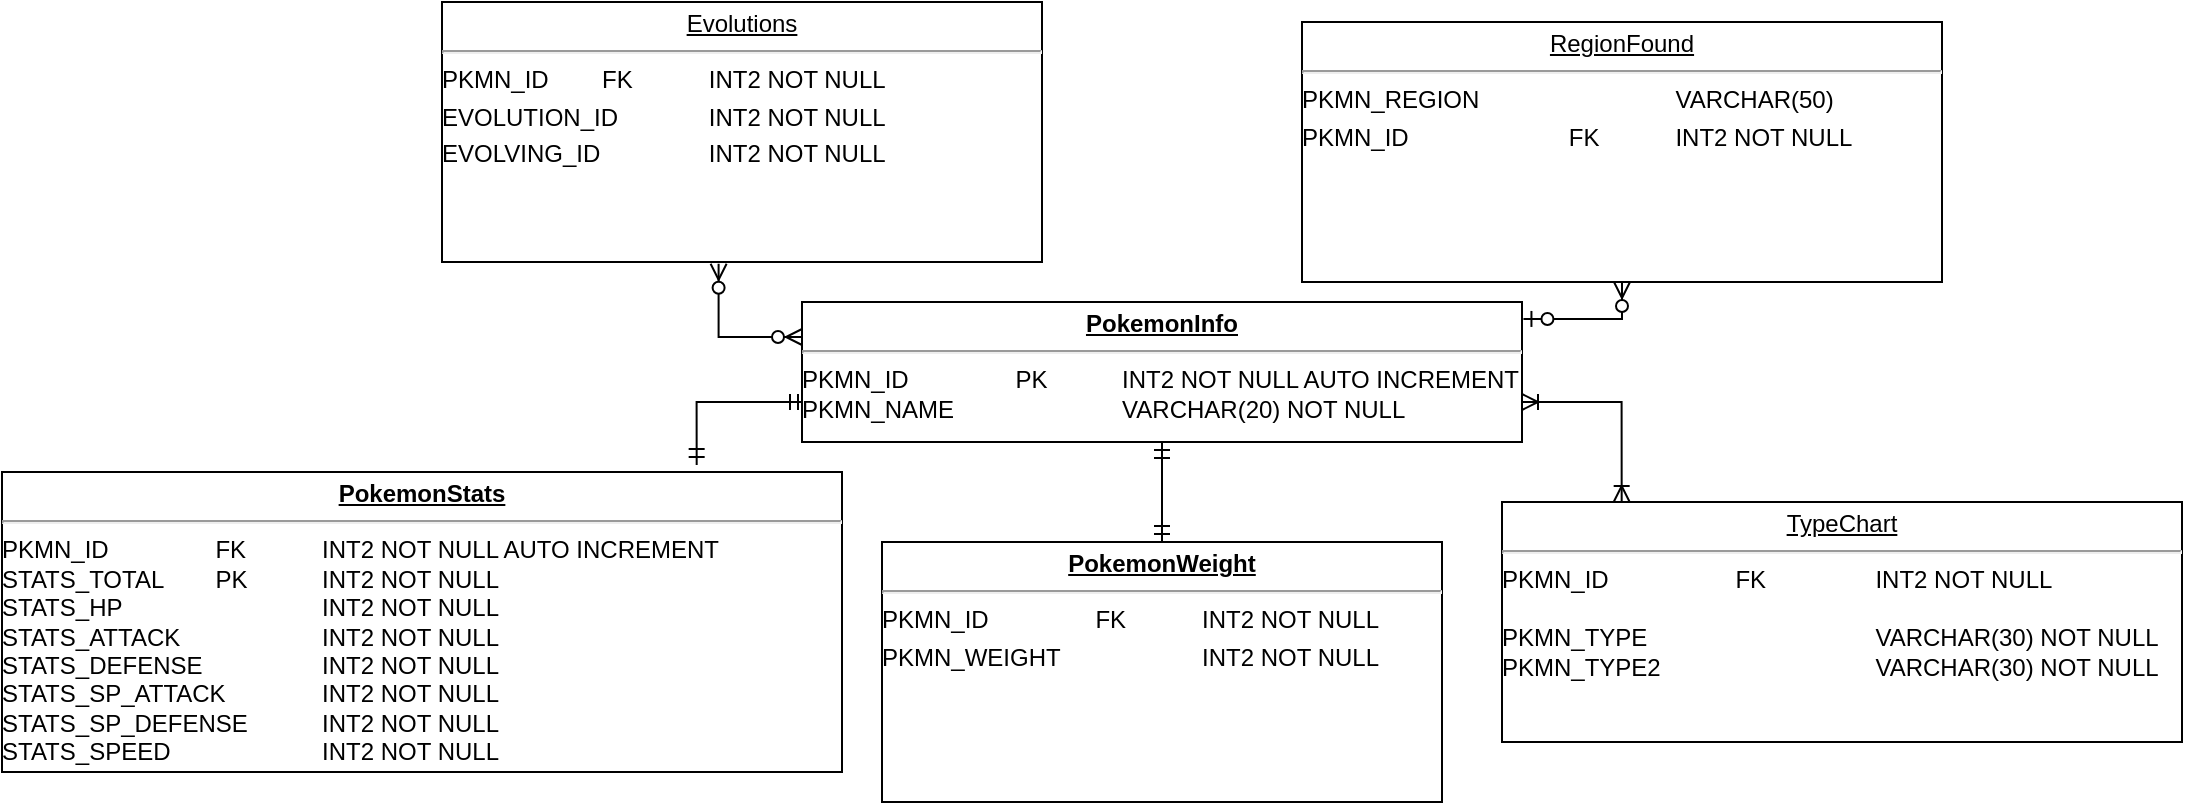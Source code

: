 <mxfile version="18.0.2" type="device"><diagram name="Page-1" id="a7904f86-f2b4-8e86-fa97-74104820619b"><mxGraphModel dx="4502" dy="1612" grid="1" gridSize="10" guides="1" tooltips="1" connect="1" arrows="1" fold="1" page="1" pageScale="1" pageWidth="1100" pageHeight="850" background="none" math="0" shadow="0"><root><mxCell id="0"/><mxCell id="1" parent="0"/><mxCell id="A2FXuVU_EJ5Gvr38t1k_-1" value="&lt;p style=&quot;margin: 0px ; margin-top: 4px ; text-align: center ; text-decoration: underline&quot;&gt;&lt;b&gt;PokemonStats&lt;/b&gt;&lt;br&gt;&lt;/p&gt;&lt;hr&gt;&lt;div&gt;PKMN_ID&lt;span style=&quot;&quot;&gt;&#9;&lt;span style=&quot;white-space: pre;&quot;&gt;&#9;&lt;/span&gt;&lt;span style=&quot;white-space: pre;&quot;&gt;&#9;&lt;/span&gt;F&lt;/span&gt;K&lt;span style=&quot;&quot;&gt;&#9;&lt;span style=&quot;white-space: pre;&quot;&gt;&#9;&lt;/span&gt;&lt;span style=&quot;white-space: pre;&quot;&gt;&#9;&lt;/span&gt;&lt;/span&gt;INT2 NOT NULL AUTO INCREMENT&lt;br&gt;&lt;/div&gt;&lt;div&gt;STATS_TOTAL&lt;span style=&quot;&quot;&gt;&#9;&lt;span style=&quot;white-space: pre;&quot;&gt;&#9;&lt;/span&gt;PK&lt;span style=&quot;white-space: pre;&quot;&gt;&#9;&lt;/span&gt;&lt;span style=&quot;white-space: pre;&quot;&gt;&#9;&lt;/span&gt;&lt;/span&gt;INT2 NOT NULL&lt;/div&gt;&lt;div&gt;STATS_HP&lt;span style=&quot;white-space: pre;&quot;&gt;&#9;&lt;/span&gt;&lt;span style=&quot;white-space: pre;&quot;&gt;&#9;&lt;/span&gt;&lt;span style=&quot;white-space: pre;&quot;&gt;&#9;&lt;/span&gt;&lt;span style=&quot;white-space: pre;&quot;&gt;&#9;&lt;/span&gt;INT2 NOT NULL&lt;/div&gt;&lt;div&gt;STATS_ATTACK&lt;span style=&quot;white-space: pre;&quot;&gt;&#9;&lt;/span&gt;&lt;span style=&quot;white-space: pre;&quot;&gt;&#9;&lt;/span&gt;&lt;span style=&quot;white-space: pre;&quot;&gt;&#9;&lt;/span&gt;INT2 NOT NULL&lt;span style=&quot;&quot;&gt;&lt;/span&gt;&lt;/div&gt;&lt;div&gt;STATS_DEFENSE&lt;span style=&quot;white-space: pre;&quot;&gt;&#9;&lt;/span&gt;&lt;span style=&quot;white-space: pre;&quot;&gt;&#9;&lt;/span&gt;&lt;span style=&quot;white-space: pre;&quot;&gt;&#9;&lt;/span&gt;INT2 NOT NULL&lt;span style=&quot;&quot;&gt;&lt;/span&gt;&lt;span style=&quot;&quot;&gt;&lt;/span&gt;&lt;span style=&quot;&quot;&gt;&lt;/span&gt;&lt;span style=&quot;&quot;&gt;&lt;/span&gt;&lt;/div&gt;&lt;div&gt;STATS_SP_ATTACK&lt;span style=&quot;white-space: pre;&quot;&gt;&#9;&lt;/span&gt;&lt;span style=&quot;white-space: pre;&quot;&gt;&#9;&lt;/span&gt;INT2 NOT NULL&lt;span style=&quot;&quot;&gt;&lt;/span&gt;&lt;/div&gt;&lt;div&gt;STATS_SP_DEFENSE&lt;span style=&quot;white-space: pre;&quot;&gt;&#9;&lt;/span&gt;&lt;span style=&quot;white-space: pre;&quot;&gt;&#9;&lt;/span&gt;INT2 NOT NULL&lt;span style=&quot;&quot;&gt;&lt;/span&gt;&lt;/div&gt;&lt;div&gt;STATS_SPEED&lt;span style=&quot;white-space: pre;&quot;&gt;&#9;&lt;/span&gt;&lt;span style=&quot;white-space: pre;&quot;&gt;&#9;&lt;/span&gt;&lt;span style=&quot;white-space: pre;&quot;&gt;&#9;&lt;/span&gt;INT2 NOT NULL&lt;br&gt;&lt;/div&gt;" style="verticalAlign=top;align=left;overflow=fill;fontSize=12;fontFamily=Helvetica;html=1;rounded=0;shadow=0;comic=0;labelBackgroundColor=none;strokeWidth=1" parent="1" vertex="1"><mxGeometry x="-1580" y="-365" width="420" height="150" as="geometry"/></mxCell><mxCell id="A2FXuVU_EJ5Gvr38t1k_-2" value="&lt;p style=&quot;margin: 0px ; margin-top: 4px ; text-align: center ; text-decoration: underline&quot;&gt;TypeChart&lt;br&gt;&lt;/p&gt;&lt;div&gt;&lt;hr&gt;&lt;/div&gt;PKMN_ID&lt;span style=&quot;white-space: pre&quot;&gt;&#9;&lt;span style=&quot;white-space: pre&quot;&gt;&#9;&lt;/span&gt; &lt;/span&gt;&amp;nbsp; FK&lt;span style=&quot;white-space: pre;&quot;&gt;&#9;&lt;/span&gt;&lt;span style=&quot;white-space: pre;&quot;&gt;&#9;&lt;/span&gt;INT2 NOT NULL&lt;br&gt;&lt;br&gt;&lt;div&gt;PKMN_TYPE&lt;span style=&quot;white-space: pre;&quot;&gt;&#9;&lt;/span&gt;&lt;span style=&quot;white-space: pre;&quot;&gt;&#9;&lt;/span&gt;&lt;span style=&quot;white-space: pre;&quot;&gt;&#9;&lt;span style=&quot;white-space: pre;&quot;&gt;&#9;&lt;span style=&quot;white-space: pre;&quot;&gt;&#9;&lt;/span&gt;V&lt;/span&gt;A&lt;/span&gt;RCHAR(30) NOT NULL&lt;/div&gt;&lt;div&gt;PKMN_TYPE2&lt;span style=&quot;white-space: pre;&quot;&gt;&#9;&lt;/span&gt;&lt;span style=&quot;white-space: pre;&quot;&gt;&#9;&lt;/span&gt;&lt;span style=&quot;white-space: pre;&quot;&gt;&#9;&lt;/span&gt;&lt;span style=&quot;white-space: pre;&quot;&gt;&#9;&lt;/span&gt;VARCHAR(30) NOT NULL&lt;/div&gt;&lt;div&gt;&lt;br&gt;&lt;/div&gt;&lt;div&gt;&lt;br&gt;&lt;/div&gt;" style="verticalAlign=top;align=left;overflow=fill;fontSize=12;fontFamily=Helvetica;html=1;rounded=0;shadow=0;comic=0;labelBackgroundColor=none;strokeWidth=1" parent="1" vertex="1"><mxGeometry x="-830" y="-350" width="340" height="120" as="geometry"/></mxCell><mxCell id="g6u-WucvSPSHZre78Pa3-4" style="edgeStyle=orthogonalEdgeStyle;rounded=0;orthogonalLoop=1;jettySize=auto;html=1;entryX=0.5;entryY=0;entryDx=0;entryDy=0;endArrow=ERmandOne;endFill=0;" parent="1" source="YocmU9KsulH8usN9evJD-2" target="g6u-WucvSPSHZre78Pa3-2" edge="1"><mxGeometry relative="1" as="geometry"/></mxCell><mxCell id="YocmU9KsulH8usN9evJD-2" value="&lt;p style=&quot;margin: 0px ; margin-top: 4px ; text-align: center ; text-decoration: underline&quot;&gt;&lt;b&gt;PokemonInfo&lt;/b&gt;&lt;br&gt;&lt;/p&gt;&lt;hr&gt;&lt;div&gt;PKMN_ID&lt;span style=&quot;white-space: pre&quot;&gt;&#9;&lt;/span&gt;&lt;span style=&quot;white-space: pre&quot;&gt;&#9;&lt;/span&gt;PK&lt;span style=&quot;white-space: pre;&quot;&gt;&#9;&lt;/span&gt;&lt;span style=&quot;white-space: pre;&quot;&gt;&#9;I&lt;/span&gt;NT2 NOT NULL AUTO INCREMENT&lt;/div&gt;&lt;div&gt;PKMN_NAME&lt;span style=&quot;white-space: pre;&quot;&gt;&#9;&lt;/span&gt;&lt;span style=&quot;white-space: pre;&quot;&gt;&#9;&lt;/span&gt;&lt;span style=&quot;white-space: pre;&quot;&gt;&#9;&lt;/span&gt;&lt;span style=&quot;white-space: pre;&quot;&gt;&#9;&lt;/span&gt;VARCHAR(20) NOT NULL&lt;/div&gt;&lt;div&gt;&lt;br&gt;&lt;/div&gt;" style="verticalAlign=top;align=left;overflow=fill;fontSize=12;fontFamily=Helvetica;html=1;rounded=0;shadow=0;comic=0;labelBackgroundColor=none;strokeWidth=1" parent="1" vertex="1"><mxGeometry x="-1180" y="-450" width="360" height="70" as="geometry"/></mxCell><mxCell id="rf3cy24_Ev5INjuh5m7O-1" value="&lt;p style=&quot;margin: 0px ; margin-top: 4px ; text-align: center ; text-decoration: underline&quot;&gt;RegionFound&lt;/p&gt;&lt;hr&gt;&lt;p style=&quot;margin: 4px 0px 0px;&quot;&gt;PKMN_REGION&amp;nbsp;&lt;span style=&quot;white-space: pre;&quot;&gt;&#9;&lt;/span&gt;&lt;span style=&quot;white-space: pre;&quot;&gt;&#9;&lt;span style=&quot;white-space: pre;&quot;&gt;&#9;&lt;/span&gt;&lt;span style=&quot;white-space: pre;&quot;&gt;&#9;&lt;/span&gt;V&lt;/span&gt;ARCHAR(50)&lt;/p&gt;&lt;p style=&quot;margin: 4px 0px 0px;&quot;&gt;PKMN_ID&lt;span style=&quot;white-space: pre;&quot;&gt;&#9;&lt;span style=&quot;white-space: pre;&quot;&gt;&#9;&lt;/span&gt;&lt;span style=&quot;white-space: pre;&quot;&gt;&#9;&lt;/span&gt;&lt;/span&gt;FK&lt;span style=&quot;white-space: pre;&quot;&gt;&#9;&lt;/span&gt;&lt;span style=&quot;white-space: pre;&quot;&gt;&#9;&lt;/span&gt;INT2 NOT NULL&lt;/p&gt;" style="verticalAlign=top;align=left;overflow=fill;fontSize=12;fontFamily=Helvetica;html=1;rounded=0;shadow=0;comic=0;labelBackgroundColor=none;strokeWidth=1" parent="1" vertex="1"><mxGeometry x="-930" y="-590" width="320" height="130" as="geometry"/></mxCell><mxCell id="TbMoQZfk8ANkYEd8Iqft-1" value="&lt;p style=&quot;text-align: center; margin: 4px 0px 0px; text-decoration: underline;&quot;&gt;Evolutions&lt;/p&gt;&lt;hr&gt;&lt;p style=&quot;margin: 4px 0px 0px;&quot;&gt;PKMN_ID&lt;span style=&quot;white-space: pre&quot;&gt;&#9;&lt;/span&gt;FK&lt;span style=&quot;white-space: pre;&quot;&gt;&#9;&lt;/span&gt;&lt;span style=&quot;white-space: pre;&quot;&gt;&#9;&lt;/span&gt;INT2 NOT NULL&lt;/p&gt;&lt;p style=&quot;margin: 4px 0px 0px;&quot;&gt;EVOLUTION_ID&lt;span style=&quot;white-space: pre;&quot;&gt;&#9;&lt;/span&gt;&lt;span style=&quot;white-space: pre;&quot;&gt;&#9;&lt;/span&gt;INT2 NOT NULL&lt;/p&gt;&lt;p style=&quot;margin: 4px 0px 0px;&quot;&gt;EVOLVING_ID&lt;span style=&quot;white-space: pre;&quot;&gt;&#9;&lt;/span&gt;&lt;span style=&quot;white-space: pre;&quot;&gt;&#9;&lt;/span&gt;INT2 NOT NULL&lt;/p&gt;" style="verticalAlign=top;align=left;overflow=fill;fontSize=12;fontFamily=Helvetica;html=1;rounded=0;shadow=0;comic=0;labelBackgroundColor=none;strokeWidth=1" parent="1" vertex="1"><mxGeometry x="-1360" y="-600" width="300" height="130" as="geometry"/></mxCell><mxCell id="LOgJM7-8O-9D8LRfb_Ga-4" value="" style="edgeStyle=orthogonalEdgeStyle;fontSize=12;html=1;endArrow=ERoneToMany;startArrow=ERoneToMany;rounded=0;entryX=0.176;entryY=0;entryDx=0;entryDy=0;entryPerimeter=0;" parent="1" source="YocmU9KsulH8usN9evJD-2" target="A2FXuVU_EJ5Gvr38t1k_-2" edge="1"><mxGeometry width="100" height="100" relative="1" as="geometry"><mxPoint x="-840" y="-150" as="sourcePoint"/><mxPoint x="-740" y="-250" as="targetPoint"/><Array as="points"><mxPoint x="-770" y="-400"/></Array></mxGeometry></mxCell><mxCell id="LOgJM7-8O-9D8LRfb_Ga-5" value="" style="edgeStyle=orthogonalEdgeStyle;fontSize=12;html=1;endArrow=ERmandOne;startArrow=ERmandOne;rounded=0;exitX=0.827;exitY=-0.023;exitDx=0;exitDy=0;exitPerimeter=0;" parent="1" source="A2FXuVU_EJ5Gvr38t1k_-1" edge="1"><mxGeometry width="100" height="100" relative="1" as="geometry"><mxPoint x="-1280" y="-50" as="sourcePoint"/><mxPoint x="-1190" y="-400" as="targetPoint"/><Array as="points"><mxPoint x="-1233" y="-400"/><mxPoint x="-1180" y="-400"/></Array></mxGeometry></mxCell><mxCell id="LOgJM7-8O-9D8LRfb_Ga-7" value="" style="fontSize=12;html=1;endArrow=ERzeroToMany;startArrow=ERzeroToOne;rounded=0;entryX=0.5;entryY=1;entryDx=0;entryDy=0;exitX=1.002;exitY=0.121;exitDx=0;exitDy=0;exitPerimeter=0;edgeStyle=orthogonalEdgeStyle;" parent="1" source="YocmU9KsulH8usN9evJD-2" target="rf3cy24_Ev5INjuh5m7O-1" edge="1"><mxGeometry width="100" height="100" relative="1" as="geometry"><mxPoint x="-980" y="-480" as="sourcePoint"/><mxPoint x="-970" y="-525" as="targetPoint"/></mxGeometry></mxCell><mxCell id="LOgJM7-8O-9D8LRfb_Ga-8" value="" style="edgeStyle=orthogonalEdgeStyle;fontSize=12;html=1;endArrow=ERzeroToMany;endFill=1;startArrow=ERzeroToMany;rounded=0;entryX=0;entryY=0.25;entryDx=0;entryDy=0;exitX=0.461;exitY=1.007;exitDx=0;exitDy=0;exitPerimeter=0;" parent="1" source="TbMoQZfk8ANkYEd8Iqft-1" target="YocmU9KsulH8usN9evJD-2" edge="1"><mxGeometry width="100" height="100" relative="1" as="geometry"><mxPoint x="-1000" y="10" as="sourcePoint"/><mxPoint x="-900" y="-90" as="targetPoint"/></mxGeometry></mxCell><mxCell id="g6u-WucvSPSHZre78Pa3-3" style="edgeStyle=orthogonalEdgeStyle;rounded=0;orthogonalLoop=1;jettySize=auto;html=1;entryX=0.5;entryY=1;entryDx=0;entryDy=0;endArrow=ERmandOne;endFill=0;exitX=0.5;exitY=0;exitDx=0;exitDy=0;" parent="1" source="g6u-WucvSPSHZre78Pa3-2" target="YocmU9KsulH8usN9evJD-2" edge="1"><mxGeometry relative="1" as="geometry"><mxPoint x="-1020" y="-230" as="sourcePoint"/></mxGeometry></mxCell><mxCell id="g6u-WucvSPSHZre78Pa3-2" value="&lt;p style=&quot;margin: 0px ; margin-top: 4px ; text-align: center ; text-decoration: underline&quot;&gt;&lt;b&gt;PokemonWeight&lt;/b&gt;&lt;/p&gt;&lt;hr&gt;&lt;p style=&quot;margin: 4px 0px 0px;&quot;&gt;PKMN_ID&lt;span style=&quot;white-space: pre;&quot;&gt;&#9;&lt;/span&gt;&lt;span style=&quot;white-space: pre;&quot;&gt;&#9;&lt;/span&gt;FK&lt;span style=&quot;white-space: pre;&quot;&gt;&#9;&lt;/span&gt;&lt;span style=&quot;white-space: pre;&quot;&gt;&#9;&lt;/span&gt;INT2 NOT NULL&lt;/p&gt;&lt;p style=&quot;margin: 4px 0px 0px;&quot;&gt;PKMN_WEIGHT&lt;span style=&quot;white-space: pre;&quot;&gt;&#9;&lt;span style=&quot;white-space: pre;&quot;&gt;&#9;&lt;/span&gt;&lt;span style=&quot;white-space: pre;&quot;&gt;&#9;&lt;/span&gt;I&lt;/span&gt;NT2 NOT NULL&lt;span style=&quot;white-space: pre;&quot;&gt;&#9;&lt;/span&gt;&lt;span style=&quot;white-space: pre;&quot;&gt;&#9;&lt;/span&gt;&lt;/p&gt;" style="verticalAlign=top;align=left;overflow=fill;fontSize=12;fontFamily=Helvetica;html=1;rounded=0;shadow=0;comic=0;labelBackgroundColor=none;strokeWidth=1" parent="1" vertex="1"><mxGeometry x="-1140" y="-330" width="280" height="130" as="geometry"/></mxCell></root></mxGraphModel></diagram></mxfile>
